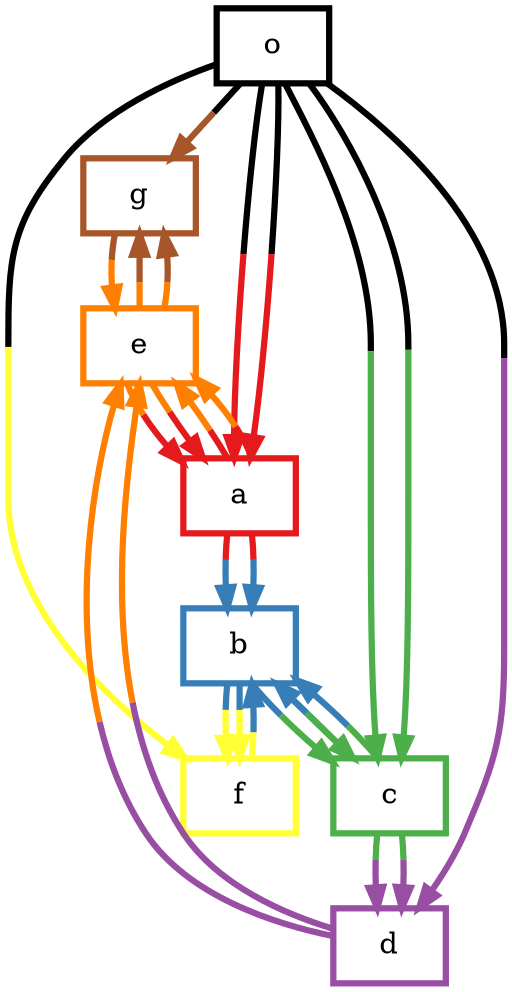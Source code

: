 digraph barS {
	{
		rank=same
	7 [shape=box,penwidth=3,colorscheme=set19,color=-1082357361,label="o"]
	}
	{
		rank=same
	}
	6 [shape=box,penwidth=3,colorscheme=set19,color=7,label="g"]
	5 [shape=box,penwidth=3,colorscheme=set19,color=6,label="f"]
	4 [shape=box,penwidth=3,colorscheme=set19,color=5,label="e"]
	3 [shape=box,penwidth=3,colorscheme=set19,color=4,label="d"]
	2 [shape=box,penwidth=3,colorscheme=set19,color=3,label="c"]
	1 [shape=box,penwidth=3,colorscheme=set19,color=2,label="b"]
	0 [shape=box,penwidth=3,colorscheme=set19,color=1,label="a"]
	7 -> 0 [penwidth=3,colorscheme=set19,color="-1082357361;0.5:1"]
	7 -> 2 [penwidth=3,colorscheme=set19,color="-1082357361;0.5:3"]
	7 -> 3 [penwidth=3,colorscheme=set19,color="-1082357361;0.5:4"]
	7 -> 2 [penwidth=3,colorscheme=set19,color="-1082357361;0.5:3"]
	7 -> 0 [penwidth=3,colorscheme=set19,color="-1082357361;0.5:1"]
	7 -> 5 [penwidth=3,colorscheme=set19,color="-1082357361;0.5:6"]
	7 -> 6 [penwidth=3,colorscheme=set19,color="-1082357361;0.5:7"]
	6 -> 4 [penwidth=3,colorscheme=set19,color="7;0.5:5"]
	5 -> 1 [penwidth=3,colorscheme=set19,color="6;0.5:2"]
	4 -> 0 [penwidth=3,colorscheme=set19,color="5;0.5:1"]
	4 -> 6 [penwidth=3,colorscheme=set19,color="5;0.5:7"]
	4 -> 6 [penwidth=3,colorscheme=set19,color="5;0.5:7"]
	4 -> 0 [penwidth=3,colorscheme=set19,color="5;0.5:1"]
	3 -> 4 [penwidth=3,colorscheme=set19,color="4;0.5:5"]
	3 -> 4 [penwidth=3,colorscheme=set19,color="4;0.5:5"]
	2 -> 3 [penwidth=3,colorscheme=set19,color="3;0.5:4"]
	2 -> 1 [penwidth=3,colorscheme=set19,color="3;0.5:2"]
	2 -> 1 [penwidth=3,colorscheme=set19,color="3;0.5:2"]
	2 -> 3 [penwidth=3,colorscheme=set19,color="3;0.5:4"]
	1 -> 2 [penwidth=3,colorscheme=set19,color="2;0.5:3"]
	1 -> 5 [penwidth=3,colorscheme=set19,color="2;0.5:6"]
	1 -> 5 [penwidth=3,colorscheme=set19,color="2;0.5:6"]
	1 -> 2 [penwidth=3,colorscheme=set19,color="2;0.5:3"]
	0 -> 1 [penwidth=3,colorscheme=set19,color="1;0.5:2"]
	0 -> 4 [penwidth=3,colorscheme=set19,color="1;0.5:5"]
	0 -> 4 [penwidth=3,colorscheme=set19,color="1;0.5:5"]
	0 -> 1 [penwidth=3,colorscheme=set19,color="1;0.5:2"]
}
